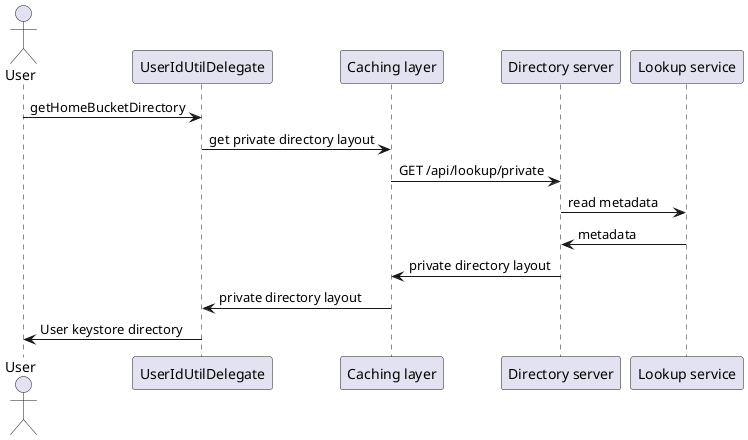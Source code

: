 @startuml

actor User as u
u->"UserIdUtilDelegate" as r : getHomeBucketDirectory
r->"Caching layer" as c : get private directory layout
c->"Directory server" as d : GET /api/lookup/private
d->"Lookup service" as ls : read metadata
ls->d : metadata
d->c : private directory layout
c->r : private directory layout
r->u : User keystore directory

@enduml
